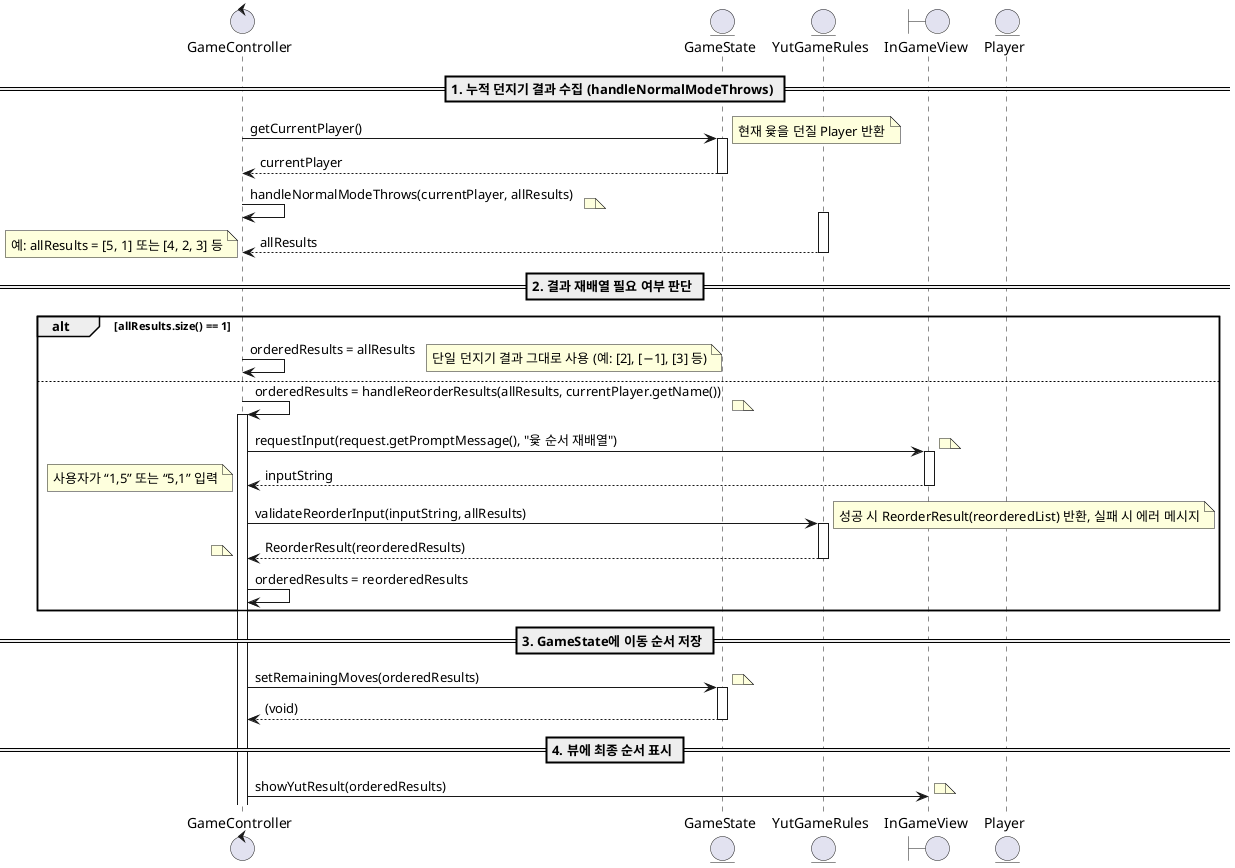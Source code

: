 @startuml
control GameController
entity GameState
entity YutGameRules
boundary InGameView
entity Player

== 1. 누적 던지기 결과 수집 (handleNormalModeThrows) ==
GameController -> GameState: getCurrentPlayer()
note right: 현재 윷을 던질 Player 반환
activate GameState

GameState --> GameController: currentPlayer
deactivate GameState

GameController -> GameController: handleNormalModeThrows(currentPlayer, allResults)
note right:
activate YutGameRules

YutGameRules --> GameController: allResults
note left: 예: allResults = [5, 1] 또는 [4, 2, 3] 등
deactivate YutGameRules

== 2. 결과 재배열 필요 여부 판단 ==
alt allResults.size() == 1
    GameController -> GameController: orderedResults = allResults
    note right: 단일 던지기 결과 그대로 사용 (예: [2], [−1], [3] 등)
else
    GameController -> GameController: orderedResults = handleReorderResults(allResults, currentPlayer.getName())
    note right:
    activate GameController

    GameController -> InGameView: requestInput(request.getPromptMessage(), "윷 순서 재배열")
    note right:
    activate InGameView

    InGameView --> GameController: inputString
    note left: 사용자가 “1,5” 또는 “5,1” 입력
    deactivate InGameView

    GameController -> YutGameRules: validateReorderInput(inputString, allResults)
    note right: 성공 시 ReorderResult(reorderedList) 반환, 실패 시 에러 메시지
    activate YutGameRules

    YutGameRules --> GameController: ReorderResult(reorderedResults)
    note left:
    deactivate YutGameRules

    GameController -> GameController: orderedResults = reorderedResults
end

== 3. GameState에 이동 순서 저장 ==
GameController -> GameState: setRemainingMoves(orderedResults)
note right:
activate GameState

GameState --> GameController: (void)
deactivate GameState

== 4. 뷰에 최종 순서 표시 ==
GameController -> InGameView: showYutResult(orderedResults)
note right:

@enduml
